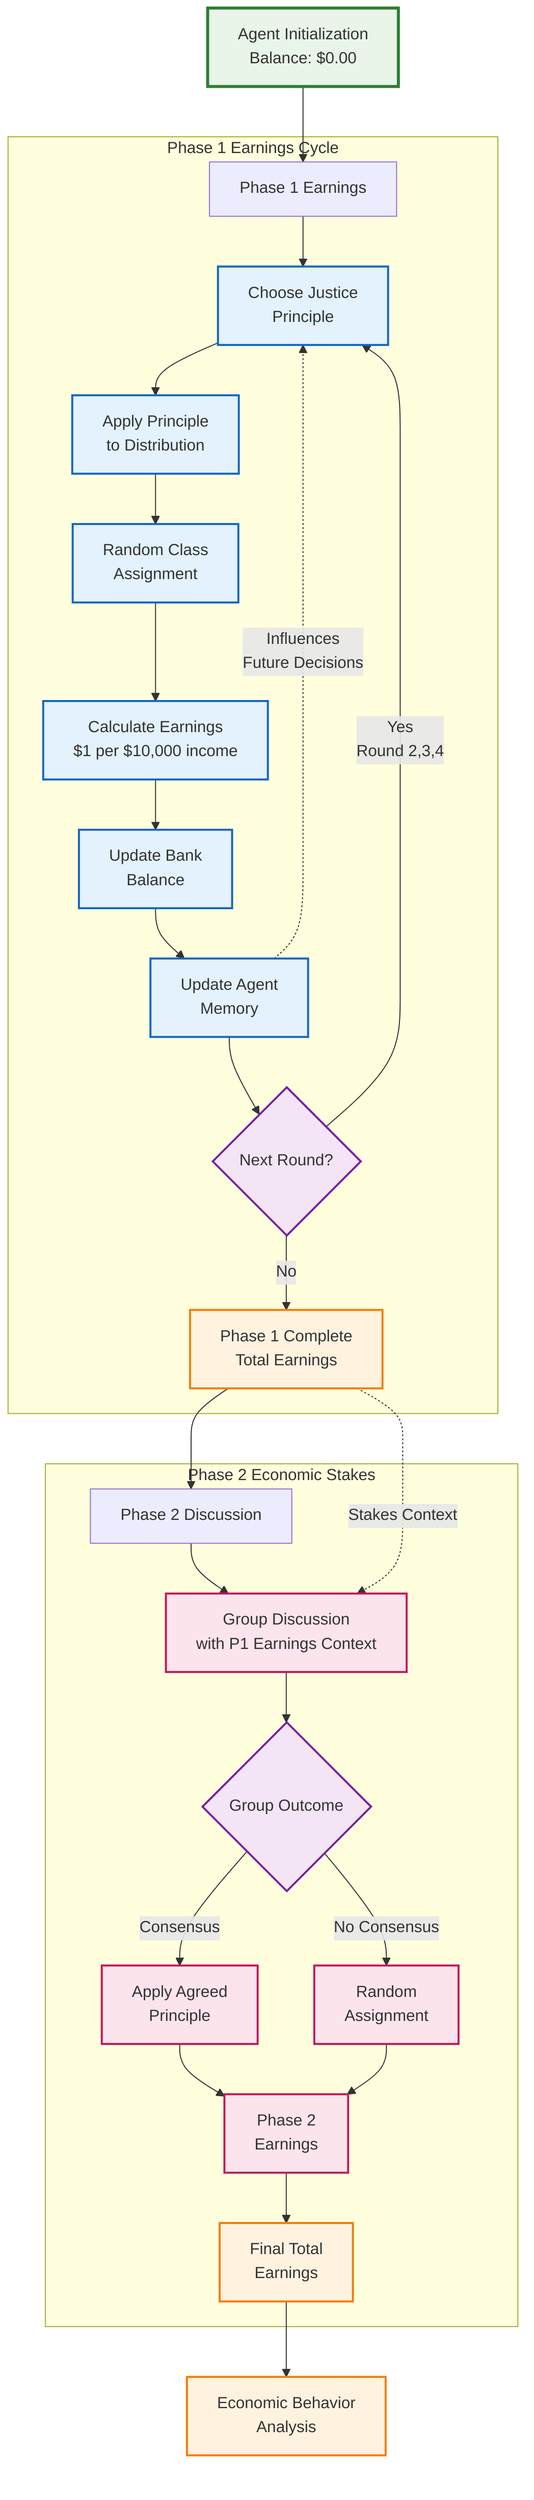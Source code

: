 graph TD
    Start[Agent Initialization<br/>Balance: $0.00] --> P1[Phase 1 Earnings]
    
    subgraph "Phase 1 Earnings Cycle"
        P1 --> Choose[Choose Justice<br/>Principle]
        Choose --> Apply[Apply Principle<br/>to Distribution]
        Apply --> Assign[Random Class<br/>Assignment]
        Assign --> Earn[Calculate Earnings<br/>$1 per $10,000 income]
        Earn --> Update1[Update Bank<br/>Balance]
        Update1 --> Memory1[Update Agent<br/>Memory]
        Memory1 --> NextRound{Next Round?}
        NextRound -->|Yes<br/>Round 2,3,4| Choose
        NextRound -->|No| P1Complete[Phase 1 Complete<br/>Total Earnings]
    end
    
    P1Complete --> P2[Phase 2 Discussion]
    
    subgraph "Phase 2 Economic Stakes"
        P2 --> Discuss[Group Discussion<br/>with P1 Earnings Context]
        Discuss --> Outcome{Group Outcome}
        Outcome -->|Consensus| GroupPay[Apply Agreed<br/>Principle]
        Outcome -->|No Consensus| RandomPay[Random<br/>Assignment]
        GroupPay --> P2Earn[Phase 2<br/>Earnings]
        RandomPay --> P2Earn
        P2Earn --> Final[Final Total<br/>Earnings]
    end
    
    Final --> Analysis[Economic Behavior<br/>Analysis]
    
    %% Economic feedback
    Memory1 -.->|Influences<br/>Future Decisions| Choose
    P1Complete -.->|Stakes Context| Discuss
    
    %% Styling
    classDef start fill:#e8f5e8,stroke:#2e7d32,stroke-width:3px
    classDef phase1 fill:#e3f2fd,stroke:#1565c0,stroke-width:2px
    classDef phase2 fill:#fce4ec,stroke:#c2185b,stroke-width:2px
    classDef economic fill:#fff3e0,stroke:#f57c00,stroke-width:2px
    classDef decision fill:#f3e5f5,stroke:#7b1fa2,stroke-width:2px
    
    class Start start
    class Choose,Apply,Assign,Earn,Update1,Memory1 phase1
    class Discuss,GroupPay,RandomPay,P2Earn phase2
    class P1Complete,Final,Analysis economic
    class NextRound,Outcome decision